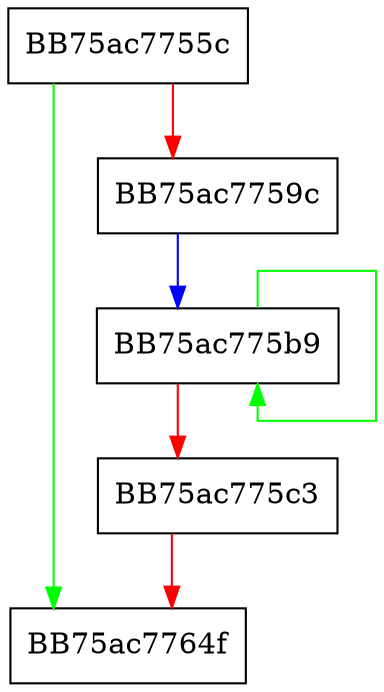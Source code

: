 digraph LogHr {
  node [shape="box"];
  graph [splines=ortho];
  BB75ac7755c -> BB75ac7764f [color="green"];
  BB75ac7755c -> BB75ac7759c [color="red"];
  BB75ac7759c -> BB75ac775b9 [color="blue"];
  BB75ac775b9 -> BB75ac775b9 [color="green"];
  BB75ac775b9 -> BB75ac775c3 [color="red"];
  BB75ac775c3 -> BB75ac7764f [color="red"];
}